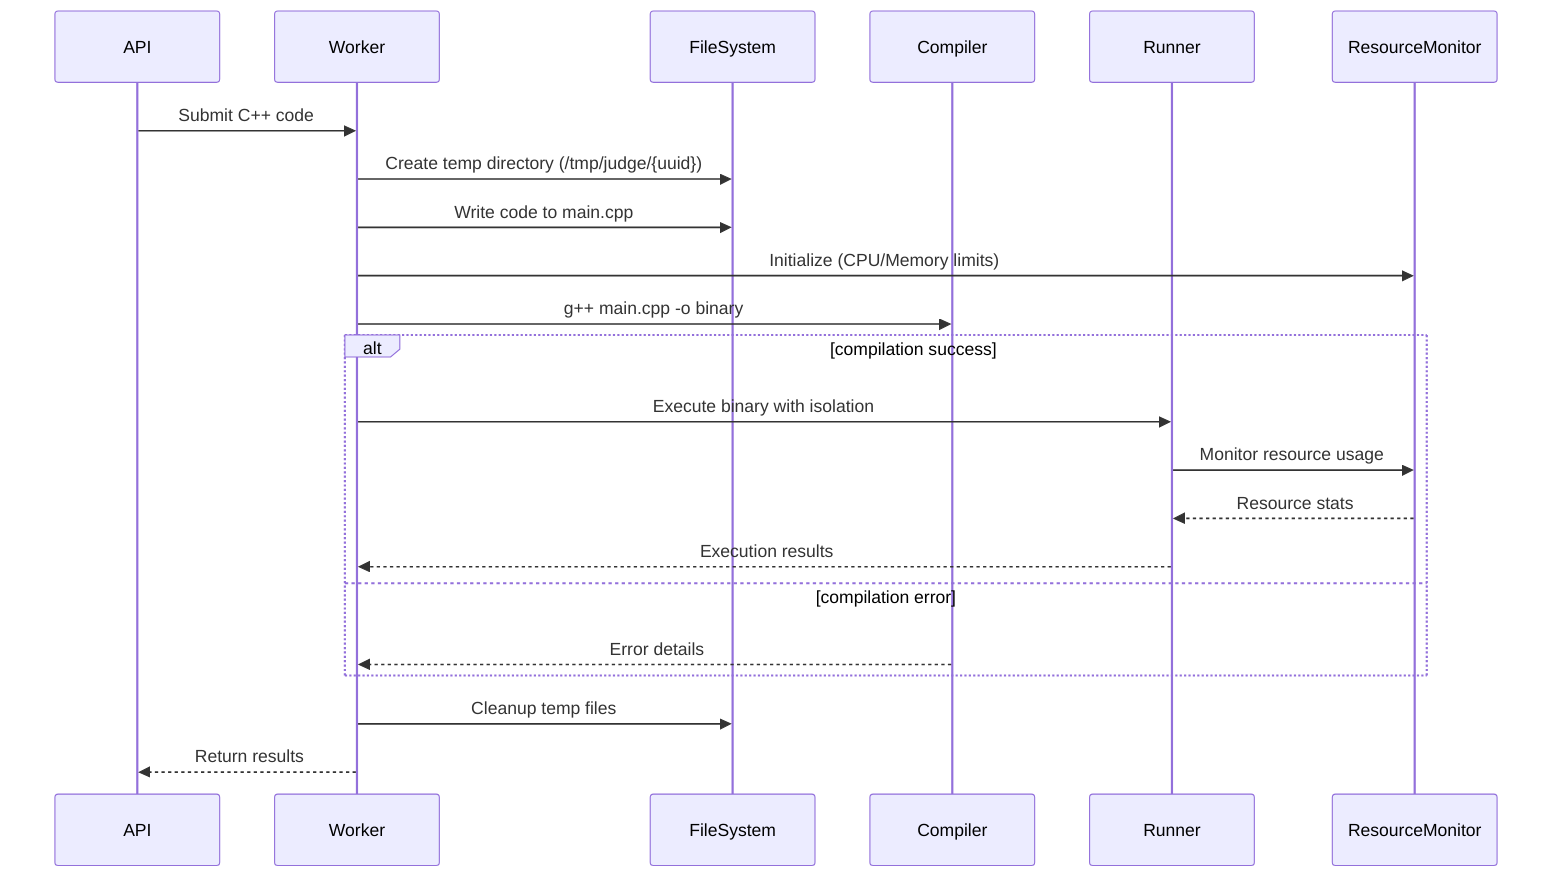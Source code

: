 sequenceDiagram
    participant API
    participant Worker
    participant FileSystem
    participant Compiler
    participant Runner
    participant ResourceMonitor

    API->>Worker: Submit C++ code
    Worker->>FileSystem: Create temp directory (/tmp/judge/{uuid})
    Worker->>FileSystem: Write code to main.cpp
    
    Worker->>ResourceMonitor: Initialize (CPU/Memory limits)
    Worker->>Compiler: g++ main.cpp -o binary
    
    alt compilation success
        Worker->>Runner: Execute binary with isolation
        Runner->>ResourceMonitor: Monitor resource usage
        ResourceMonitor-->>Runner: Resource stats
        Runner-->>Worker: Execution results
    else compilation error
        Compiler-->>Worker: Error details
    end
    
    Worker->>FileSystem: Cleanup temp files
    Worker-->>API: Return results
